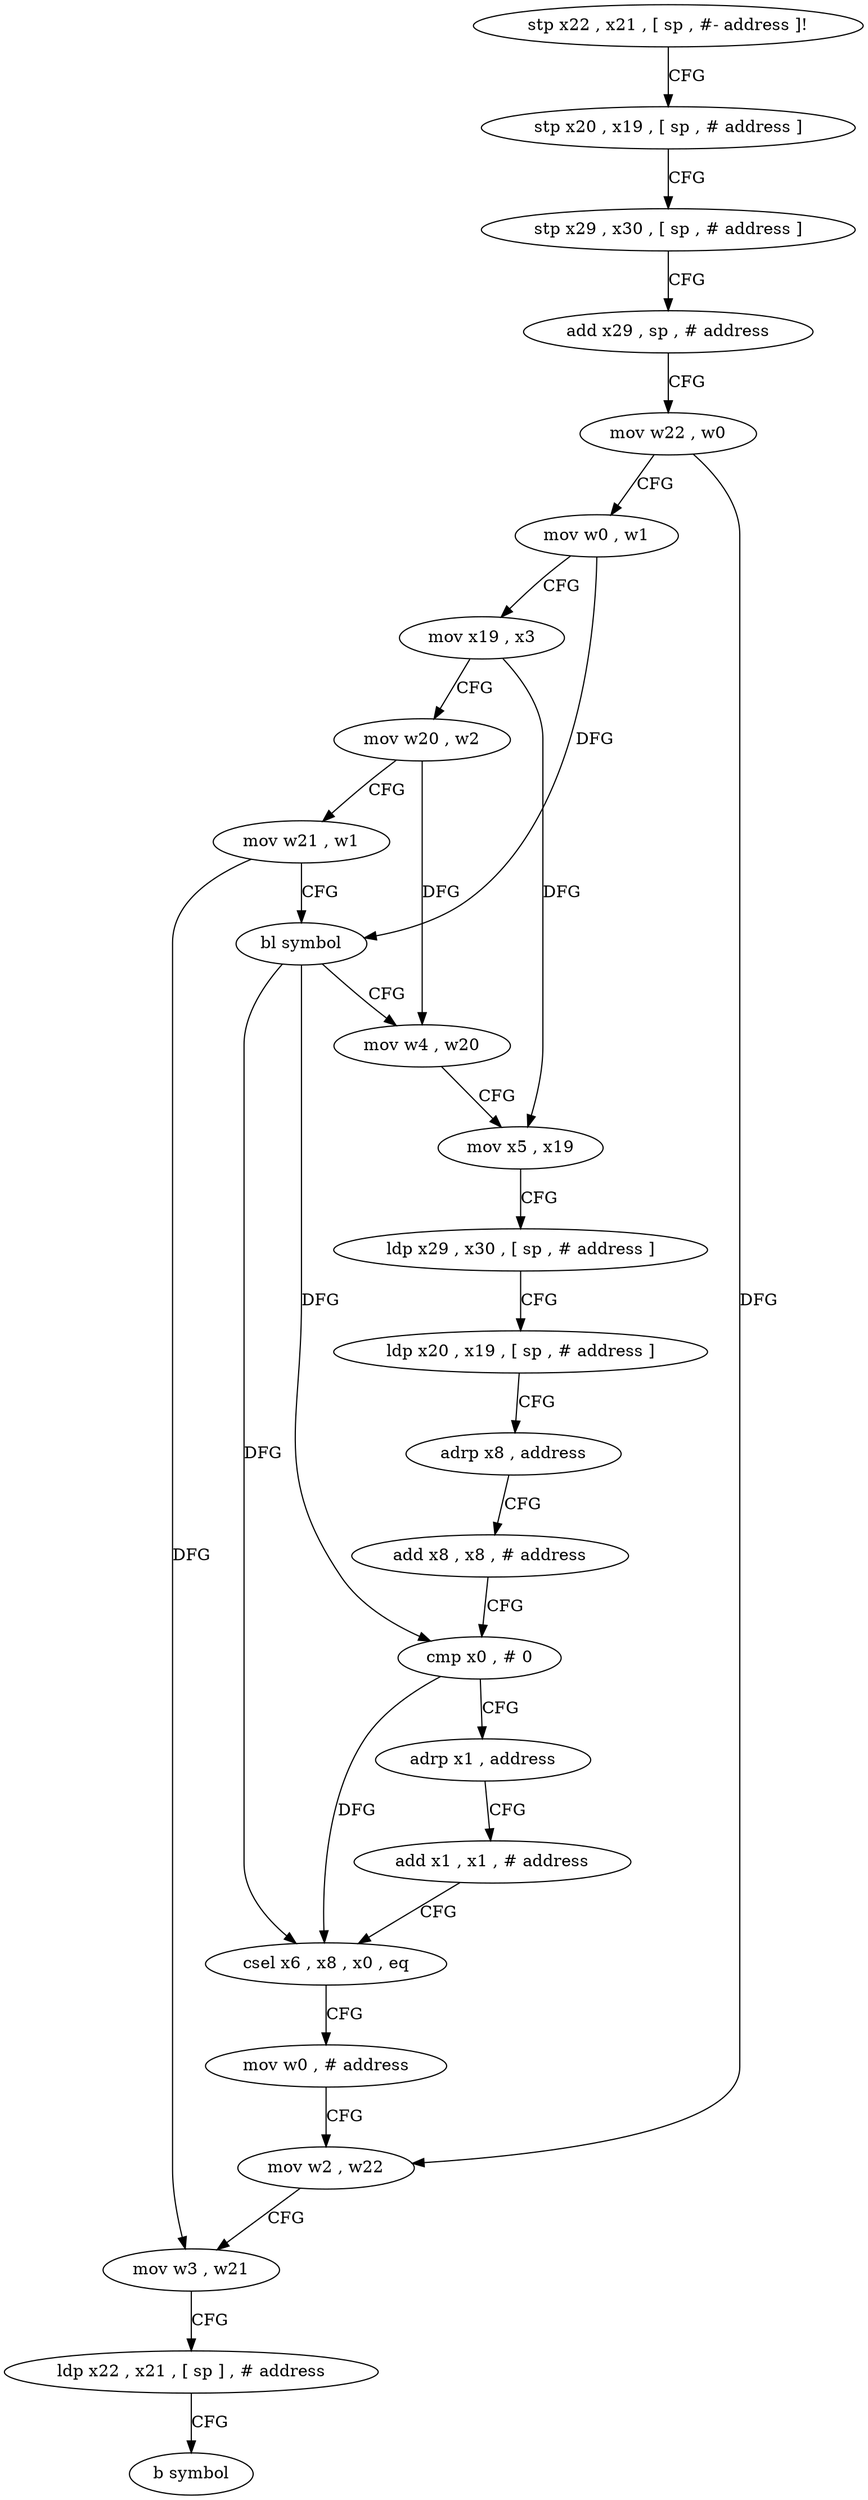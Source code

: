digraph "func" {
"4202224" [label = "stp x22 , x21 , [ sp , #- address ]!" ]
"4202228" [label = "stp x20 , x19 , [ sp , # address ]" ]
"4202232" [label = "stp x29 , x30 , [ sp , # address ]" ]
"4202236" [label = "add x29 , sp , # address" ]
"4202240" [label = "mov w22 , w0" ]
"4202244" [label = "mov w0 , w1" ]
"4202248" [label = "mov x19 , x3" ]
"4202252" [label = "mov w20 , w2" ]
"4202256" [label = "mov w21 , w1" ]
"4202260" [label = "bl symbol" ]
"4202264" [label = "mov w4 , w20" ]
"4202268" [label = "mov x5 , x19" ]
"4202272" [label = "ldp x29 , x30 , [ sp , # address ]" ]
"4202276" [label = "ldp x20 , x19 , [ sp , # address ]" ]
"4202280" [label = "adrp x8 , address" ]
"4202284" [label = "add x8 , x8 , # address" ]
"4202288" [label = "cmp x0 , # 0" ]
"4202292" [label = "adrp x1 , address" ]
"4202296" [label = "add x1 , x1 , # address" ]
"4202300" [label = "csel x6 , x8 , x0 , eq" ]
"4202304" [label = "mov w0 , # address" ]
"4202308" [label = "mov w2 , w22" ]
"4202312" [label = "mov w3 , w21" ]
"4202316" [label = "ldp x22 , x21 , [ sp ] , # address" ]
"4202320" [label = "b symbol" ]
"4202224" -> "4202228" [ label = "CFG" ]
"4202228" -> "4202232" [ label = "CFG" ]
"4202232" -> "4202236" [ label = "CFG" ]
"4202236" -> "4202240" [ label = "CFG" ]
"4202240" -> "4202244" [ label = "CFG" ]
"4202240" -> "4202308" [ label = "DFG" ]
"4202244" -> "4202248" [ label = "CFG" ]
"4202244" -> "4202260" [ label = "DFG" ]
"4202248" -> "4202252" [ label = "CFG" ]
"4202248" -> "4202268" [ label = "DFG" ]
"4202252" -> "4202256" [ label = "CFG" ]
"4202252" -> "4202264" [ label = "DFG" ]
"4202256" -> "4202260" [ label = "CFG" ]
"4202256" -> "4202312" [ label = "DFG" ]
"4202260" -> "4202264" [ label = "CFG" ]
"4202260" -> "4202288" [ label = "DFG" ]
"4202260" -> "4202300" [ label = "DFG" ]
"4202264" -> "4202268" [ label = "CFG" ]
"4202268" -> "4202272" [ label = "CFG" ]
"4202272" -> "4202276" [ label = "CFG" ]
"4202276" -> "4202280" [ label = "CFG" ]
"4202280" -> "4202284" [ label = "CFG" ]
"4202284" -> "4202288" [ label = "CFG" ]
"4202288" -> "4202292" [ label = "CFG" ]
"4202288" -> "4202300" [ label = "DFG" ]
"4202292" -> "4202296" [ label = "CFG" ]
"4202296" -> "4202300" [ label = "CFG" ]
"4202300" -> "4202304" [ label = "CFG" ]
"4202304" -> "4202308" [ label = "CFG" ]
"4202308" -> "4202312" [ label = "CFG" ]
"4202312" -> "4202316" [ label = "CFG" ]
"4202316" -> "4202320" [ label = "CFG" ]
}
